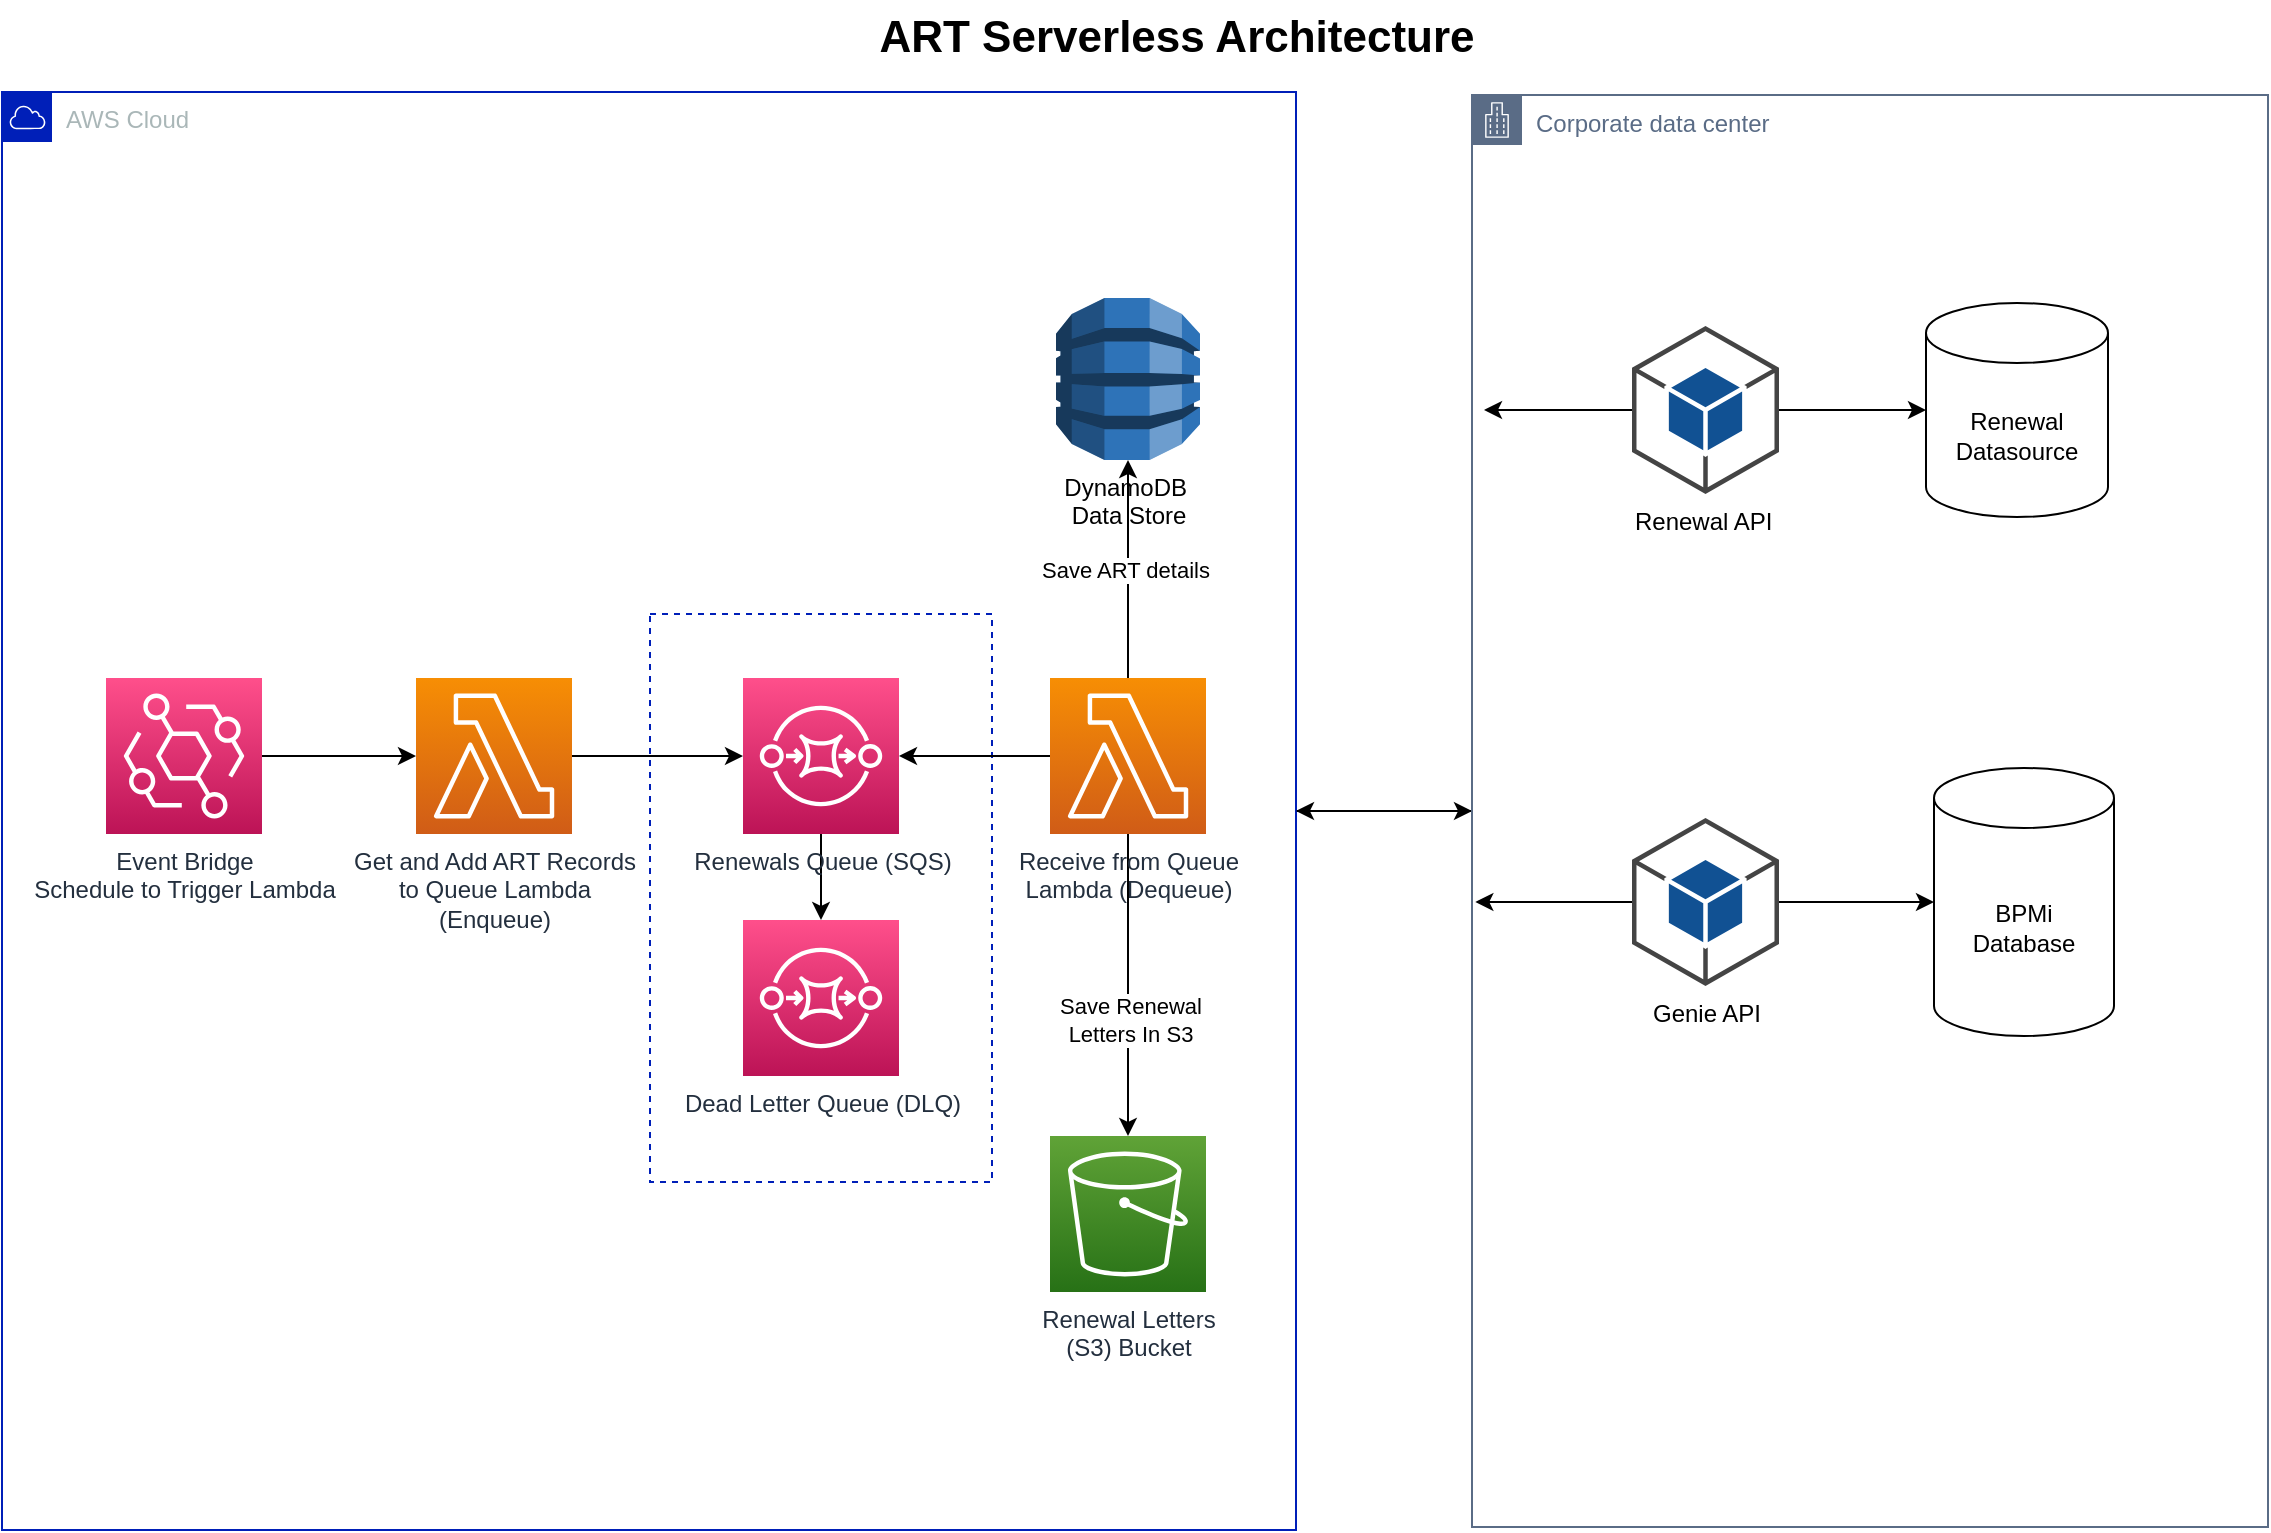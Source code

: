 <mxfile version="20.0.3" type="github">
  <diagram id="_CU-wkr0ECIHKamqSVVa" name="Page-1">
    <mxGraphModel dx="1384" dy="741" grid="0" gridSize="10" guides="1" tooltips="1" connect="1" arrows="1" fold="1" page="1" pageScale="1" pageWidth="1169" pageHeight="827" math="0" shadow="0">
      <root>
        <mxCell id="0" />
        <mxCell id="1" parent="0" />
        <mxCell id="rBOmMX9vD9h0oegpahEe-17" style="edgeStyle=orthogonalEdgeStyle;rounded=0;orthogonalLoop=1;jettySize=auto;html=1;" edge="1" parent="1" source="0JvhRE2ABpZllp1g98fl-1" target="rBOmMX9vD9h0oegpahEe-13">
          <mxGeometry relative="1" as="geometry" />
        </mxCell>
        <mxCell id="0JvhRE2ABpZllp1g98fl-1" value="AWS Cloud" style="sketch=0;outlineConnect=0;gradientColor=none;html=1;whiteSpace=wrap;fontSize=12;fontStyle=0;shape=mxgraph.aws4.group;grIcon=mxgraph.aws4.group_aws_cloud;strokeColor=#001FB8;fillColor=none;verticalAlign=top;align=left;spacingLeft=30;fontColor=#AAB7B8;dashed=0;" parent="1" vertex="1">
          <mxGeometry x="18" y="51" width="647" height="719" as="geometry" />
        </mxCell>
        <mxCell id="0JvhRE2ABpZllp1g98fl-13" value="" style="rounded=0;whiteSpace=wrap;html=1;strokeColor=#001FB8;fillColor=none;dashed=1;" parent="1" vertex="1">
          <mxGeometry x="342" y="312" width="171" height="284" as="geometry" />
        </mxCell>
        <mxCell id="0JvhRE2ABpZllp1g98fl-8" value="" style="edgeStyle=orthogonalEdgeStyle;rounded=0;orthogonalLoop=1;jettySize=auto;html=1;" parent="1" source="5sEL3jwcuBLUHZtX0VmY-1" target="0JvhRE2ABpZllp1g98fl-2" edge="1">
          <mxGeometry relative="1" as="geometry" />
        </mxCell>
        <mxCell id="5sEL3jwcuBLUHZtX0VmY-1" value="Get and Add ART Records &lt;br&gt;to Queue Lambda&lt;br&gt;(Enqueue)" style="sketch=0;points=[[0,0,0],[0.25,0,0],[0.5,0,0],[0.75,0,0],[1,0,0],[0,1,0],[0.25,1,0],[0.5,1,0],[0.75,1,0],[1,1,0],[0,0.25,0],[0,0.5,0],[0,0.75,0],[1,0.25,0],[1,0.5,0],[1,0.75,0]];outlineConnect=0;fontColor=#232F3E;gradientColor=#F78E04;gradientDirection=north;fillColor=#D05C17;strokeColor=#ffffff;dashed=0;verticalLabelPosition=bottom;verticalAlign=top;align=center;html=1;fontSize=12;fontStyle=0;aspect=fixed;shape=mxgraph.aws4.resourceIcon;resIcon=mxgraph.aws4.lambda;" parent="1" vertex="1">
          <mxGeometry x="225" y="344" width="78" height="78" as="geometry" />
        </mxCell>
        <mxCell id="0JvhRE2ABpZllp1g98fl-9" value="" style="edgeStyle=orthogonalEdgeStyle;rounded=0;orthogonalLoop=1;jettySize=auto;html=1;" parent="1" source="5sEL3jwcuBLUHZtX0VmY-2" target="0JvhRE2ABpZllp1g98fl-2" edge="1">
          <mxGeometry relative="1" as="geometry" />
        </mxCell>
        <mxCell id="0JvhRE2ABpZllp1g98fl-11" value="" style="edgeStyle=orthogonalEdgeStyle;rounded=0;orthogonalLoop=1;jettySize=auto;html=1;" parent="1" source="5sEL3jwcuBLUHZtX0VmY-2" target="0JvhRE2ABpZllp1g98fl-4" edge="1">
          <mxGeometry relative="1" as="geometry" />
        </mxCell>
        <mxCell id="0JvhRE2ABpZllp1g98fl-14" value="Save Renewal&lt;br&gt;Letters In S3" style="edgeLabel;html=1;align=center;verticalAlign=middle;resizable=0;points=[];" parent="0JvhRE2ABpZllp1g98fl-11" vertex="1" connectable="0">
          <mxGeometry x="0.227" y="1" relative="1" as="geometry">
            <mxPoint as="offset" />
          </mxGeometry>
        </mxCell>
        <mxCell id="0JvhRE2ABpZllp1g98fl-12" value="Save ART details&amp;nbsp;" style="edgeStyle=orthogonalEdgeStyle;rounded=0;orthogonalLoop=1;jettySize=auto;html=1;" parent="1" source="5sEL3jwcuBLUHZtX0VmY-2" target="0JvhRE2ABpZllp1g98fl-5" edge="1">
          <mxGeometry relative="1" as="geometry" />
        </mxCell>
        <mxCell id="5sEL3jwcuBLUHZtX0VmY-2" value="Receive from Queue&lt;br&gt;Lambda (Dequeue)" style="sketch=0;points=[[0,0,0],[0.25,0,0],[0.5,0,0],[0.75,0,0],[1,0,0],[0,1,0],[0.25,1,0],[0.5,1,0],[0.75,1,0],[1,1,0],[0,0.25,0],[0,0.5,0],[0,0.75,0],[1,0.25,0],[1,0.5,0],[1,0.75,0]];outlineConnect=0;fontColor=#232F3E;gradientColor=#F78E04;gradientDirection=north;fillColor=#D05C17;strokeColor=#ffffff;dashed=0;verticalLabelPosition=bottom;verticalAlign=top;align=center;html=1;fontSize=12;fontStyle=0;aspect=fixed;shape=mxgraph.aws4.resourceIcon;resIcon=mxgraph.aws4.lambda;" parent="1" vertex="1">
          <mxGeometry x="542" y="344" width="78" height="78" as="geometry" />
        </mxCell>
        <mxCell id="0JvhRE2ABpZllp1g98fl-10" value="" style="edgeStyle=orthogonalEdgeStyle;rounded=0;orthogonalLoop=1;jettySize=auto;html=1;" parent="1" source="0JvhRE2ABpZllp1g98fl-2" target="0JvhRE2ABpZllp1g98fl-3" edge="1">
          <mxGeometry relative="1" as="geometry" />
        </mxCell>
        <mxCell id="0JvhRE2ABpZllp1g98fl-2" value="Renewals Queue (SQS)" style="sketch=0;points=[[0,0,0],[0.25,0,0],[0.5,0,0],[0.75,0,0],[1,0,0],[0,1,0],[0.25,1,0],[0.5,1,0],[0.75,1,0],[1,1,0],[0,0.25,0],[0,0.5,0],[0,0.75,0],[1,0.25,0],[1,0.5,0],[1,0.75,0]];outlineConnect=0;fontColor=#232F3E;gradientColor=#FF4F8B;gradientDirection=north;fillColor=#BC1356;strokeColor=#ffffff;dashed=0;verticalLabelPosition=bottom;verticalAlign=top;align=center;html=1;fontSize=12;fontStyle=0;aspect=fixed;shape=mxgraph.aws4.resourceIcon;resIcon=mxgraph.aws4.sqs;" parent="1" vertex="1">
          <mxGeometry x="388.5" y="344" width="78" height="78" as="geometry" />
        </mxCell>
        <mxCell id="0JvhRE2ABpZllp1g98fl-3" value="Dead Letter Queue (DLQ)" style="sketch=0;points=[[0,0,0],[0.25,0,0],[0.5,0,0],[0.75,0,0],[1,0,0],[0,1,0],[0.25,1,0],[0.5,1,0],[0.75,1,0],[1,1,0],[0,0.25,0],[0,0.5,0],[0,0.75,0],[1,0.25,0],[1,0.5,0],[1,0.75,0]];outlineConnect=0;fontColor=#232F3E;gradientColor=#FF4F8B;gradientDirection=north;fillColor=#BC1356;strokeColor=#ffffff;dashed=0;verticalLabelPosition=bottom;verticalAlign=top;align=center;html=1;fontSize=12;fontStyle=0;aspect=fixed;shape=mxgraph.aws4.resourceIcon;resIcon=mxgraph.aws4.sqs;" parent="1" vertex="1">
          <mxGeometry x="388.5" y="465" width="78" height="78" as="geometry" />
        </mxCell>
        <mxCell id="0JvhRE2ABpZllp1g98fl-4" value="Renewal Letters &lt;br&gt;(S3) Bucket" style="sketch=0;points=[[0,0,0],[0.25,0,0],[0.5,0,0],[0.75,0,0],[1,0,0],[0,1,0],[0.25,1,0],[0.5,1,0],[0.75,1,0],[1,1,0],[0,0.25,0],[0,0.5,0],[0,0.75,0],[1,0.25,0],[1,0.5,0],[1,0.75,0]];outlineConnect=0;fontColor=#232F3E;gradientColor=#60A337;gradientDirection=north;fillColor=#277116;strokeColor=#ffffff;dashed=0;verticalLabelPosition=bottom;verticalAlign=top;align=center;html=1;fontSize=12;fontStyle=0;aspect=fixed;shape=mxgraph.aws4.resourceIcon;resIcon=mxgraph.aws4.s3;" parent="1" vertex="1">
          <mxGeometry x="542" y="573" width="78" height="78" as="geometry" />
        </mxCell>
        <mxCell id="0JvhRE2ABpZllp1g98fl-7" value="" style="edgeStyle=orthogonalEdgeStyle;rounded=0;orthogonalLoop=1;jettySize=auto;html=1;" parent="1" source="0JvhRE2ABpZllp1g98fl-6" target="5sEL3jwcuBLUHZtX0VmY-1" edge="1">
          <mxGeometry relative="1" as="geometry" />
        </mxCell>
        <mxCell id="0JvhRE2ABpZllp1g98fl-6" value="Event Bridge &lt;br&gt;Schedule to Trigger Lambda" style="sketch=0;points=[[0,0,0],[0.25,0,0],[0.5,0,0],[0.75,0,0],[1,0,0],[0,1,0],[0.25,1,0],[0.5,1,0],[0.75,1,0],[1,1,0],[0,0.25,0],[0,0.5,0],[0,0.75,0],[1,0.25,0],[1,0.5,0],[1,0.75,0]];outlineConnect=0;fontColor=#232F3E;gradientColor=#FF4F8B;gradientDirection=north;fillColor=#BC1356;strokeColor=#ffffff;dashed=0;verticalLabelPosition=bottom;verticalAlign=top;align=center;html=1;fontSize=12;fontStyle=0;aspect=fixed;shape=mxgraph.aws4.resourceIcon;resIcon=mxgraph.aws4.eventbridge;" parent="1" vertex="1">
          <mxGeometry x="70" y="344" width="78" height="78" as="geometry" />
        </mxCell>
        <mxCell id="0JvhRE2ABpZllp1g98fl-5" value="DynamoDB&amp;nbsp;&lt;br&gt;Data Store" style="outlineConnect=0;dashed=0;verticalLabelPosition=bottom;verticalAlign=top;align=center;html=1;shape=mxgraph.aws3.dynamo_db;fillColor=#2E73B8;gradientColor=none;strokeColor=#001FB8;" parent="1" vertex="1">
          <mxGeometry x="545" y="154" width="72" height="81" as="geometry" />
        </mxCell>
        <mxCell id="rBOmMX9vD9h0oegpahEe-14" value="" style="edgeStyle=orthogonalEdgeStyle;rounded=0;orthogonalLoop=1;jettySize=auto;html=1;" edge="1" parent="1" source="rBOmMX9vD9h0oegpahEe-13" target="0JvhRE2ABpZllp1g98fl-1">
          <mxGeometry relative="1" as="geometry" />
        </mxCell>
        <mxCell id="rBOmMX9vD9h0oegpahEe-13" value="Corporate data center" style="points=[[0,0],[0.25,0],[0.5,0],[0.75,0],[1,0],[1,0.25],[1,0.5],[1,0.75],[1,1],[0.75,1],[0.5,1],[0.25,1],[0,1],[0,0.75],[0,0.5],[0,0.25]];outlineConnect=0;gradientColor=none;html=1;whiteSpace=wrap;fontSize=12;fontStyle=0;container=1;pointerEvents=0;collapsible=0;recursiveResize=0;shape=mxgraph.aws4.group;grIcon=mxgraph.aws4.group_corporate_data_center;strokeColor=#5A6C86;fillColor=none;verticalAlign=top;align=left;spacingLeft=30;fontColor=#5A6C86;dashed=0;" vertex="1" parent="1">
          <mxGeometry x="753" y="52.5" width="398" height="716" as="geometry" />
        </mxCell>
        <mxCell id="rBOmMX9vD9h0oegpahEe-7" value="Renewal API&amp;nbsp;" style="outlineConnect=0;dashed=0;verticalLabelPosition=bottom;verticalAlign=top;align=center;html=1;shape=mxgraph.aws3.android;fillColor=#115193;gradientColor=none;" vertex="1" parent="rBOmMX9vD9h0oegpahEe-13">
          <mxGeometry x="80" y="115.5" width="73.5" height="84" as="geometry" />
        </mxCell>
        <mxCell id="rBOmMX9vD9h0oegpahEe-8" value="Genie API" style="outlineConnect=0;dashed=0;verticalLabelPosition=bottom;verticalAlign=top;align=center;html=1;shape=mxgraph.aws3.android;fillColor=#115193;gradientColor=none;" vertex="1" parent="rBOmMX9vD9h0oegpahEe-13">
          <mxGeometry x="80" y="361.5" width="73.5" height="84" as="geometry" />
        </mxCell>
        <mxCell id="rBOmMX9vD9h0oegpahEe-5" value="Renewal&lt;br&gt;Datasource" style="shape=cylinder3;whiteSpace=wrap;html=1;boundedLbl=1;backgroundOutline=1;size=15;" vertex="1" parent="rBOmMX9vD9h0oegpahEe-13">
          <mxGeometry x="227" y="104" width="91" height="107" as="geometry" />
        </mxCell>
        <mxCell id="rBOmMX9vD9h0oegpahEe-11" style="edgeStyle=orthogonalEdgeStyle;rounded=0;orthogonalLoop=1;jettySize=auto;html=1;" edge="1" parent="rBOmMX9vD9h0oegpahEe-13" source="rBOmMX9vD9h0oegpahEe-7" target="rBOmMX9vD9h0oegpahEe-5">
          <mxGeometry relative="1" as="geometry" />
        </mxCell>
        <mxCell id="rBOmMX9vD9h0oegpahEe-6" value="BPMi&lt;br&gt;Database" style="shape=cylinder3;whiteSpace=wrap;html=1;boundedLbl=1;backgroundOutline=1;size=15;" vertex="1" parent="rBOmMX9vD9h0oegpahEe-13">
          <mxGeometry x="231" y="336.5" width="90" height="134" as="geometry" />
        </mxCell>
        <mxCell id="rBOmMX9vD9h0oegpahEe-12" style="edgeStyle=orthogonalEdgeStyle;rounded=0;orthogonalLoop=1;jettySize=auto;html=1;" edge="1" parent="rBOmMX9vD9h0oegpahEe-13" source="rBOmMX9vD9h0oegpahEe-8" target="rBOmMX9vD9h0oegpahEe-6">
          <mxGeometry relative="1" as="geometry" />
        </mxCell>
        <mxCell id="rBOmMX9vD9h0oegpahEe-21" style="edgeStyle=orthogonalEdgeStyle;rounded=0;orthogonalLoop=1;jettySize=auto;html=1;" edge="1" parent="1" source="rBOmMX9vD9h0oegpahEe-8">
          <mxGeometry relative="1" as="geometry">
            <mxPoint x="754.667" y="456" as="targetPoint" />
          </mxGeometry>
        </mxCell>
        <mxCell id="rBOmMX9vD9h0oegpahEe-22" style="edgeStyle=orthogonalEdgeStyle;rounded=0;orthogonalLoop=1;jettySize=auto;html=1;" edge="1" parent="1" source="rBOmMX9vD9h0oegpahEe-7">
          <mxGeometry relative="1" as="geometry">
            <mxPoint x="759" y="210" as="targetPoint" />
          </mxGeometry>
        </mxCell>
        <mxCell id="rBOmMX9vD9h0oegpahEe-23" value="ART Serverless Architecture" style="text;html=1;align=center;verticalAlign=middle;resizable=0;points=[];autosize=1;strokeColor=none;fillColor=none;fontSize=22;fontStyle=1" vertex="1" parent="1">
          <mxGeometry x="447" y="5" width="316" height="38" as="geometry" />
        </mxCell>
      </root>
    </mxGraphModel>
  </diagram>
</mxfile>
